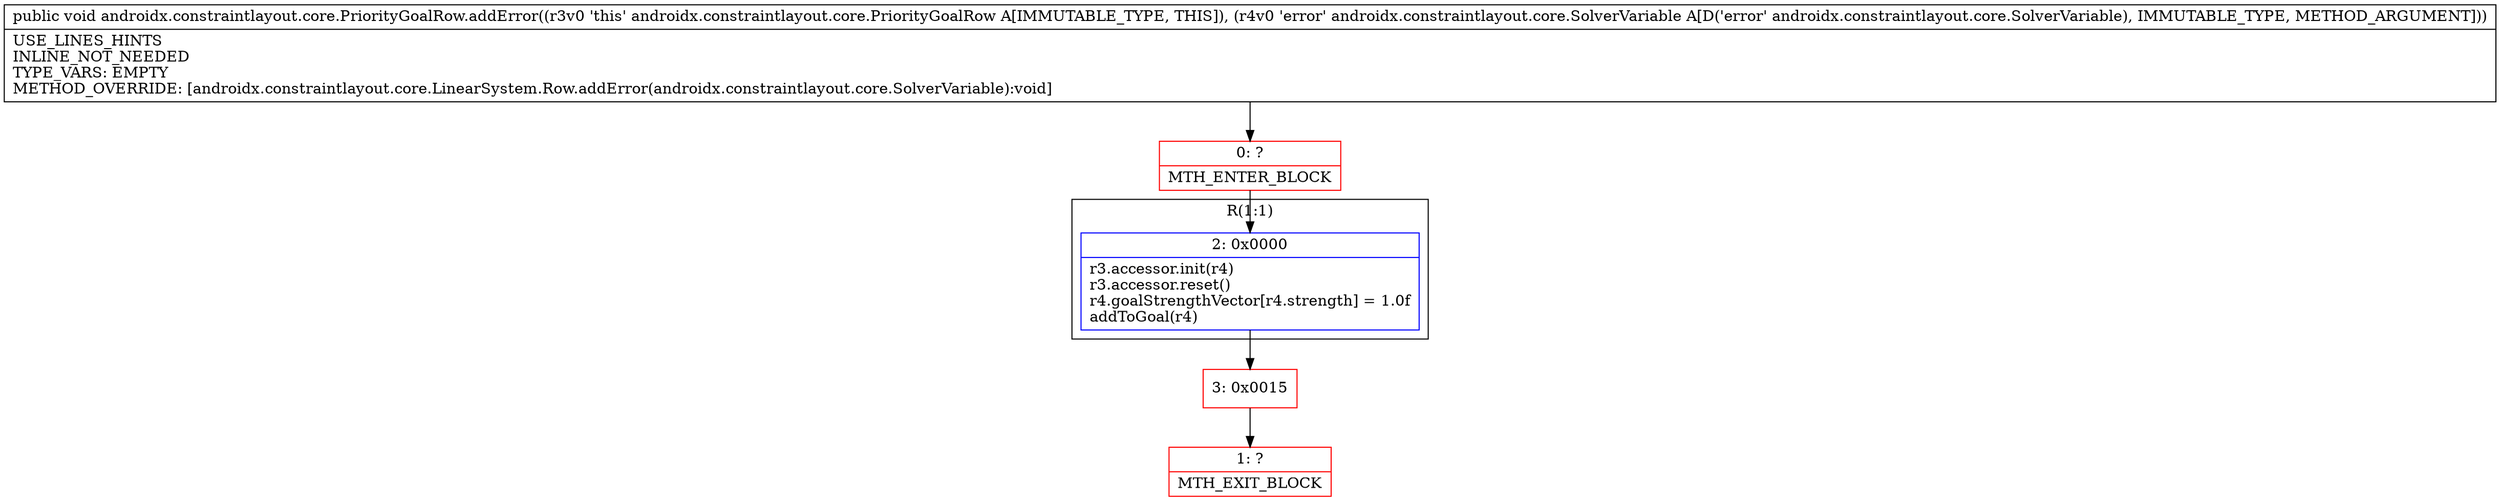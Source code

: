 digraph "CFG forandroidx.constraintlayout.core.PriorityGoalRow.addError(Landroidx\/constraintlayout\/core\/SolverVariable;)V" {
subgraph cluster_Region_1509082451 {
label = "R(1:1)";
node [shape=record,color=blue];
Node_2 [shape=record,label="{2\:\ 0x0000|r3.accessor.init(r4)\lr3.accessor.reset()\lr4.goalStrengthVector[r4.strength] = 1.0f\laddToGoal(r4)\l}"];
}
Node_0 [shape=record,color=red,label="{0\:\ ?|MTH_ENTER_BLOCK\l}"];
Node_3 [shape=record,color=red,label="{3\:\ 0x0015}"];
Node_1 [shape=record,color=red,label="{1\:\ ?|MTH_EXIT_BLOCK\l}"];
MethodNode[shape=record,label="{public void androidx.constraintlayout.core.PriorityGoalRow.addError((r3v0 'this' androidx.constraintlayout.core.PriorityGoalRow A[IMMUTABLE_TYPE, THIS]), (r4v0 'error' androidx.constraintlayout.core.SolverVariable A[D('error' androidx.constraintlayout.core.SolverVariable), IMMUTABLE_TYPE, METHOD_ARGUMENT]))  | USE_LINES_HINTS\lINLINE_NOT_NEEDED\lTYPE_VARS: EMPTY\lMETHOD_OVERRIDE: [androidx.constraintlayout.core.LinearSystem.Row.addError(androidx.constraintlayout.core.SolverVariable):void]\l}"];
MethodNode -> Node_0;Node_2 -> Node_3;
Node_0 -> Node_2;
Node_3 -> Node_1;
}

